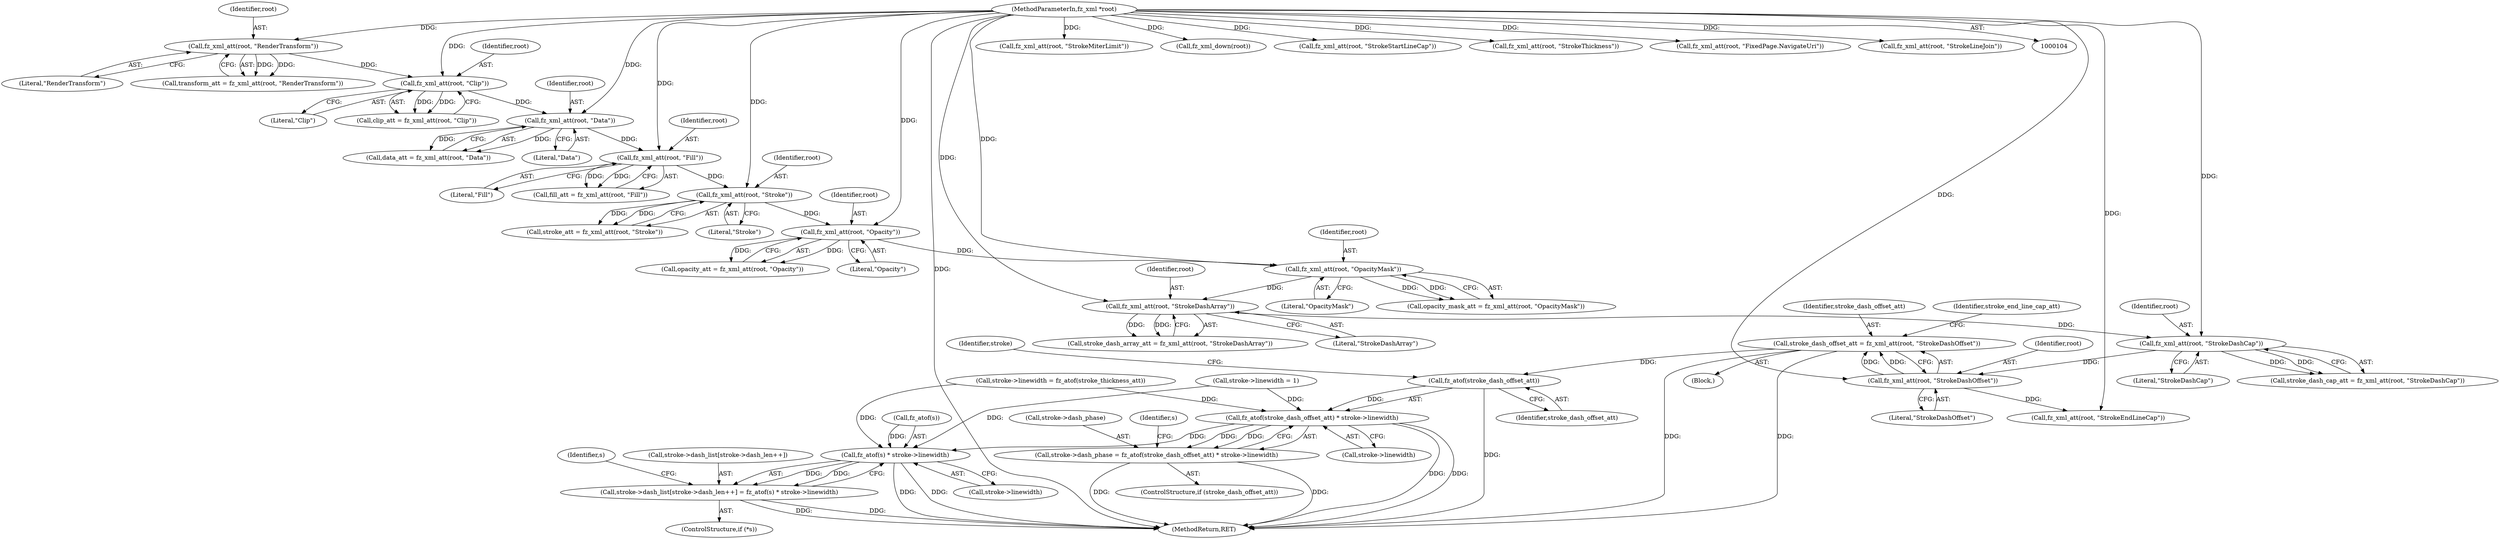 digraph "0_ghostscript_60dabde18d7fe12b19da8b509bdfee9cc886aafc_3@pointer" {
"1000598" [label="(Call,fz_atof(stroke_dash_offset_att))"];
"1000230" [label="(Call,stroke_dash_offset_att = fz_xml_att(root, \"StrokeDashOffset\"))"];
"1000232" [label="(Call,fz_xml_att(root, \"StrokeDashOffset\"))"];
"1000227" [label="(Call,fz_xml_att(root, \"StrokeDashCap\"))"];
"1000222" [label="(Call,fz_xml_att(root, \"StrokeDashArray\"))"];
"1000217" [label="(Call,fz_xml_att(root, \"OpacityMask\"))"];
"1000212" [label="(Call,fz_xml_att(root, \"Opacity\"))"];
"1000207" [label="(Call,fz_xml_att(root, \"Stroke\"))"];
"1000202" [label="(Call,fz_xml_att(root, \"Fill\"))"];
"1000197" [label="(Call,fz_xml_att(root, \"Data\"))"];
"1000192" [label="(Call,fz_xml_att(root, \"Clip\"))"];
"1000187" [label="(Call,fz_xml_att(root, \"RenderTransform\"))"];
"1000109" [label="(MethodParameterIn,fz_xml *root)"];
"1000597" [label="(Call,fz_atof(stroke_dash_offset_att) * stroke->linewidth)"];
"1000593" [label="(Call,stroke->dash_phase = fz_atof(stroke_dash_offset_att) * stroke->linewidth)"];
"1000626" [label="(Call,fz_atof(s) * stroke->linewidth)"];
"1000617" [label="(Call,stroke->dash_list[stroke->dash_len++] = fz_atof(s) * stroke->linewidth)"];
"1000204" [label="(Literal,\"Fill\")"];
"1000234" [label="(Literal,\"StrokeDashOffset\")"];
"1000109" [label="(MethodParameterIn,fz_xml *root)"];
"1000227" [label="(Call,fz_xml_att(root, \"StrokeDashCap\"))"];
"1000594" [label="(Call,stroke->dash_phase)"];
"1000252" [label="(Call,fz_xml_att(root, \"StrokeMiterLimit\"))"];
"1000629" [label="(Call,stroke->linewidth)"];
"1000214" [label="(Literal,\"Opacity\")"];
"1000605" [label="(Identifier,s)"];
"1000614" [label="(ControlStructure,if (*s))"];
"1000591" [label="(ControlStructure,if (stroke_dash_offset_att))"];
"1000618" [label="(Call,stroke->dash_list[stroke->dash_len++])"];
"1000193" [label="(Identifier,root)"];
"1000202" [label="(Call,fz_xml_att(root, \"Fill\"))"];
"1000268" [label="(Call,fz_xml_down(root))"];
"1000219" [label="(Literal,\"OpacityMask\")"];
"1000198" [label="(Identifier,root)"];
"1000599" [label="(Identifier,stroke_dash_offset_att)"];
"1000213" [label="(Identifier,root)"];
"1000208" [label="(Identifier,root)"];
"1000197" [label="(Call,fz_xml_att(root, \"Data\"))"];
"1000224" [label="(Literal,\"StrokeDashArray\")"];
"1000233" [label="(Identifier,root)"];
"1000229" [label="(Literal,\"StrokeDashCap\")"];
"1000189" [label="(Literal,\"RenderTransform\")"];
"1000627" [label="(Call,fz_atof(s))"];
"1000232" [label="(Call,fz_xml_att(root, \"StrokeDashOffset\"))"];
"1000192" [label="(Call,fz_xml_att(root, \"Clip\"))"];
"1000195" [label="(Call,data_att = fz_xml_att(root, \"Data\"))"];
"1000231" [label="(Identifier,stroke_dash_offset_att)"];
"1000212" [label="(Call,fz_xml_att(root, \"Opacity\"))"];
"1000210" [label="(Call,opacity_att = fz_xml_att(root, \"Opacity\"))"];
"1000597" [label="(Call,fz_atof(stroke_dash_offset_att) * stroke->linewidth)"];
"1000223" [label="(Identifier,root)"];
"1000964" [label="(MethodReturn,RET)"];
"1000218" [label="(Identifier,root)"];
"1000194" [label="(Literal,\"Clip\")"];
"1000617" [label="(Call,stroke->dash_list[stroke->dash_len++] = fz_atof(s) * stroke->linewidth)"];
"1000228" [label="(Identifier,root)"];
"1000242" [label="(Call,fz_xml_att(root, \"StrokeStartLineCap\"))"];
"1000257" [label="(Call,fz_xml_att(root, \"StrokeThickness\"))"];
"1000626" [label="(Call,fz_atof(s) * stroke->linewidth)"];
"1000262" [label="(Call,fz_xml_att(root, \"FixedPage.NavigateUri\"))"];
"1000190" [label="(Call,clip_att = fz_xml_att(root, \"Clip\"))"];
"1000635" [label="(Identifier,s)"];
"1000561" [label="(Call,stroke->linewidth = 1)"];
"1000188" [label="(Identifier,root)"];
"1000200" [label="(Call,fill_att = fz_xml_att(root, \"Fill\"))"];
"1000187" [label="(Call,fz_xml_att(root, \"RenderTransform\"))"];
"1000247" [label="(Call,fz_xml_att(root, \"StrokeLineJoin\"))"];
"1000220" [label="(Call,stroke_dash_array_att = fz_xml_att(root, \"StrokeDashArray\"))"];
"1000222" [label="(Call,fz_xml_att(root, \"StrokeDashArray\"))"];
"1000199" [label="(Literal,\"Data\")"];
"1000601" [label="(Identifier,stroke)"];
"1000593" [label="(Call,stroke->dash_phase = fz_atof(stroke_dash_offset_att) * stroke->linewidth)"];
"1000237" [label="(Call,fz_xml_att(root, \"StrokeEndLineCap\"))"];
"1000209" [label="(Literal,\"Stroke\")"];
"1000225" [label="(Call,stroke_dash_cap_att = fz_xml_att(root, \"StrokeDashCap\"))"];
"1000568" [label="(Call,stroke->linewidth = fz_atof(stroke_thickness_att))"];
"1000230" [label="(Call,stroke_dash_offset_att = fz_xml_att(root, \"StrokeDashOffset\"))"];
"1000236" [label="(Identifier,stroke_end_line_cap_att)"];
"1000215" [label="(Call,opacity_mask_att = fz_xml_att(root, \"OpacityMask\"))"];
"1000205" [label="(Call,stroke_att = fz_xml_att(root, \"Stroke\"))"];
"1000203" [label="(Identifier,root)"];
"1000598" [label="(Call,fz_atof(stroke_dash_offset_att))"];
"1000207" [label="(Call,fz_xml_att(root, \"Stroke\"))"];
"1000217" [label="(Call,fz_xml_att(root, \"OpacityMask\"))"];
"1000600" [label="(Call,stroke->linewidth)"];
"1000185" [label="(Call,transform_att = fz_xml_att(root, \"RenderTransform\"))"];
"1000110" [label="(Block,)"];
"1000598" -> "1000597"  [label="AST: "];
"1000598" -> "1000599"  [label="CFG: "];
"1000599" -> "1000598"  [label="AST: "];
"1000601" -> "1000598"  [label="CFG: "];
"1000598" -> "1000964"  [label="DDG: "];
"1000598" -> "1000597"  [label="DDG: "];
"1000230" -> "1000598"  [label="DDG: "];
"1000230" -> "1000110"  [label="AST: "];
"1000230" -> "1000232"  [label="CFG: "];
"1000231" -> "1000230"  [label="AST: "];
"1000232" -> "1000230"  [label="AST: "];
"1000236" -> "1000230"  [label="CFG: "];
"1000230" -> "1000964"  [label="DDG: "];
"1000230" -> "1000964"  [label="DDG: "];
"1000232" -> "1000230"  [label="DDG: "];
"1000232" -> "1000230"  [label="DDG: "];
"1000232" -> "1000234"  [label="CFG: "];
"1000233" -> "1000232"  [label="AST: "];
"1000234" -> "1000232"  [label="AST: "];
"1000227" -> "1000232"  [label="DDG: "];
"1000109" -> "1000232"  [label="DDG: "];
"1000232" -> "1000237"  [label="DDG: "];
"1000227" -> "1000225"  [label="AST: "];
"1000227" -> "1000229"  [label="CFG: "];
"1000228" -> "1000227"  [label="AST: "];
"1000229" -> "1000227"  [label="AST: "];
"1000225" -> "1000227"  [label="CFG: "];
"1000227" -> "1000225"  [label="DDG: "];
"1000227" -> "1000225"  [label="DDG: "];
"1000222" -> "1000227"  [label="DDG: "];
"1000109" -> "1000227"  [label="DDG: "];
"1000222" -> "1000220"  [label="AST: "];
"1000222" -> "1000224"  [label="CFG: "];
"1000223" -> "1000222"  [label="AST: "];
"1000224" -> "1000222"  [label="AST: "];
"1000220" -> "1000222"  [label="CFG: "];
"1000222" -> "1000220"  [label="DDG: "];
"1000222" -> "1000220"  [label="DDG: "];
"1000217" -> "1000222"  [label="DDG: "];
"1000109" -> "1000222"  [label="DDG: "];
"1000217" -> "1000215"  [label="AST: "];
"1000217" -> "1000219"  [label="CFG: "];
"1000218" -> "1000217"  [label="AST: "];
"1000219" -> "1000217"  [label="AST: "];
"1000215" -> "1000217"  [label="CFG: "];
"1000217" -> "1000215"  [label="DDG: "];
"1000217" -> "1000215"  [label="DDG: "];
"1000212" -> "1000217"  [label="DDG: "];
"1000109" -> "1000217"  [label="DDG: "];
"1000212" -> "1000210"  [label="AST: "];
"1000212" -> "1000214"  [label="CFG: "];
"1000213" -> "1000212"  [label="AST: "];
"1000214" -> "1000212"  [label="AST: "];
"1000210" -> "1000212"  [label="CFG: "];
"1000212" -> "1000210"  [label="DDG: "];
"1000212" -> "1000210"  [label="DDG: "];
"1000207" -> "1000212"  [label="DDG: "];
"1000109" -> "1000212"  [label="DDG: "];
"1000207" -> "1000205"  [label="AST: "];
"1000207" -> "1000209"  [label="CFG: "];
"1000208" -> "1000207"  [label="AST: "];
"1000209" -> "1000207"  [label="AST: "];
"1000205" -> "1000207"  [label="CFG: "];
"1000207" -> "1000205"  [label="DDG: "];
"1000207" -> "1000205"  [label="DDG: "];
"1000202" -> "1000207"  [label="DDG: "];
"1000109" -> "1000207"  [label="DDG: "];
"1000202" -> "1000200"  [label="AST: "];
"1000202" -> "1000204"  [label="CFG: "];
"1000203" -> "1000202"  [label="AST: "];
"1000204" -> "1000202"  [label="AST: "];
"1000200" -> "1000202"  [label="CFG: "];
"1000202" -> "1000200"  [label="DDG: "];
"1000202" -> "1000200"  [label="DDG: "];
"1000197" -> "1000202"  [label="DDG: "];
"1000109" -> "1000202"  [label="DDG: "];
"1000197" -> "1000195"  [label="AST: "];
"1000197" -> "1000199"  [label="CFG: "];
"1000198" -> "1000197"  [label="AST: "];
"1000199" -> "1000197"  [label="AST: "];
"1000195" -> "1000197"  [label="CFG: "];
"1000197" -> "1000195"  [label="DDG: "];
"1000197" -> "1000195"  [label="DDG: "];
"1000192" -> "1000197"  [label="DDG: "];
"1000109" -> "1000197"  [label="DDG: "];
"1000192" -> "1000190"  [label="AST: "];
"1000192" -> "1000194"  [label="CFG: "];
"1000193" -> "1000192"  [label="AST: "];
"1000194" -> "1000192"  [label="AST: "];
"1000190" -> "1000192"  [label="CFG: "];
"1000192" -> "1000190"  [label="DDG: "];
"1000192" -> "1000190"  [label="DDG: "];
"1000187" -> "1000192"  [label="DDG: "];
"1000109" -> "1000192"  [label="DDG: "];
"1000187" -> "1000185"  [label="AST: "];
"1000187" -> "1000189"  [label="CFG: "];
"1000188" -> "1000187"  [label="AST: "];
"1000189" -> "1000187"  [label="AST: "];
"1000185" -> "1000187"  [label="CFG: "];
"1000187" -> "1000185"  [label="DDG: "];
"1000187" -> "1000185"  [label="DDG: "];
"1000109" -> "1000187"  [label="DDG: "];
"1000109" -> "1000104"  [label="AST: "];
"1000109" -> "1000964"  [label="DDG: "];
"1000109" -> "1000237"  [label="DDG: "];
"1000109" -> "1000242"  [label="DDG: "];
"1000109" -> "1000247"  [label="DDG: "];
"1000109" -> "1000252"  [label="DDG: "];
"1000109" -> "1000257"  [label="DDG: "];
"1000109" -> "1000262"  [label="DDG: "];
"1000109" -> "1000268"  [label="DDG: "];
"1000597" -> "1000593"  [label="AST: "];
"1000597" -> "1000600"  [label="CFG: "];
"1000600" -> "1000597"  [label="AST: "];
"1000593" -> "1000597"  [label="CFG: "];
"1000597" -> "1000964"  [label="DDG: "];
"1000597" -> "1000964"  [label="DDG: "];
"1000597" -> "1000593"  [label="DDG: "];
"1000597" -> "1000593"  [label="DDG: "];
"1000568" -> "1000597"  [label="DDG: "];
"1000561" -> "1000597"  [label="DDG: "];
"1000597" -> "1000626"  [label="DDG: "];
"1000593" -> "1000591"  [label="AST: "];
"1000594" -> "1000593"  [label="AST: "];
"1000605" -> "1000593"  [label="CFG: "];
"1000593" -> "1000964"  [label="DDG: "];
"1000593" -> "1000964"  [label="DDG: "];
"1000626" -> "1000617"  [label="AST: "];
"1000626" -> "1000629"  [label="CFG: "];
"1000627" -> "1000626"  [label="AST: "];
"1000629" -> "1000626"  [label="AST: "];
"1000617" -> "1000626"  [label="CFG: "];
"1000626" -> "1000964"  [label="DDG: "];
"1000626" -> "1000964"  [label="DDG: "];
"1000626" -> "1000617"  [label="DDG: "];
"1000626" -> "1000617"  [label="DDG: "];
"1000627" -> "1000626"  [label="DDG: "];
"1000568" -> "1000626"  [label="DDG: "];
"1000561" -> "1000626"  [label="DDG: "];
"1000617" -> "1000614"  [label="AST: "];
"1000618" -> "1000617"  [label="AST: "];
"1000635" -> "1000617"  [label="CFG: "];
"1000617" -> "1000964"  [label="DDG: "];
"1000617" -> "1000964"  [label="DDG: "];
}
